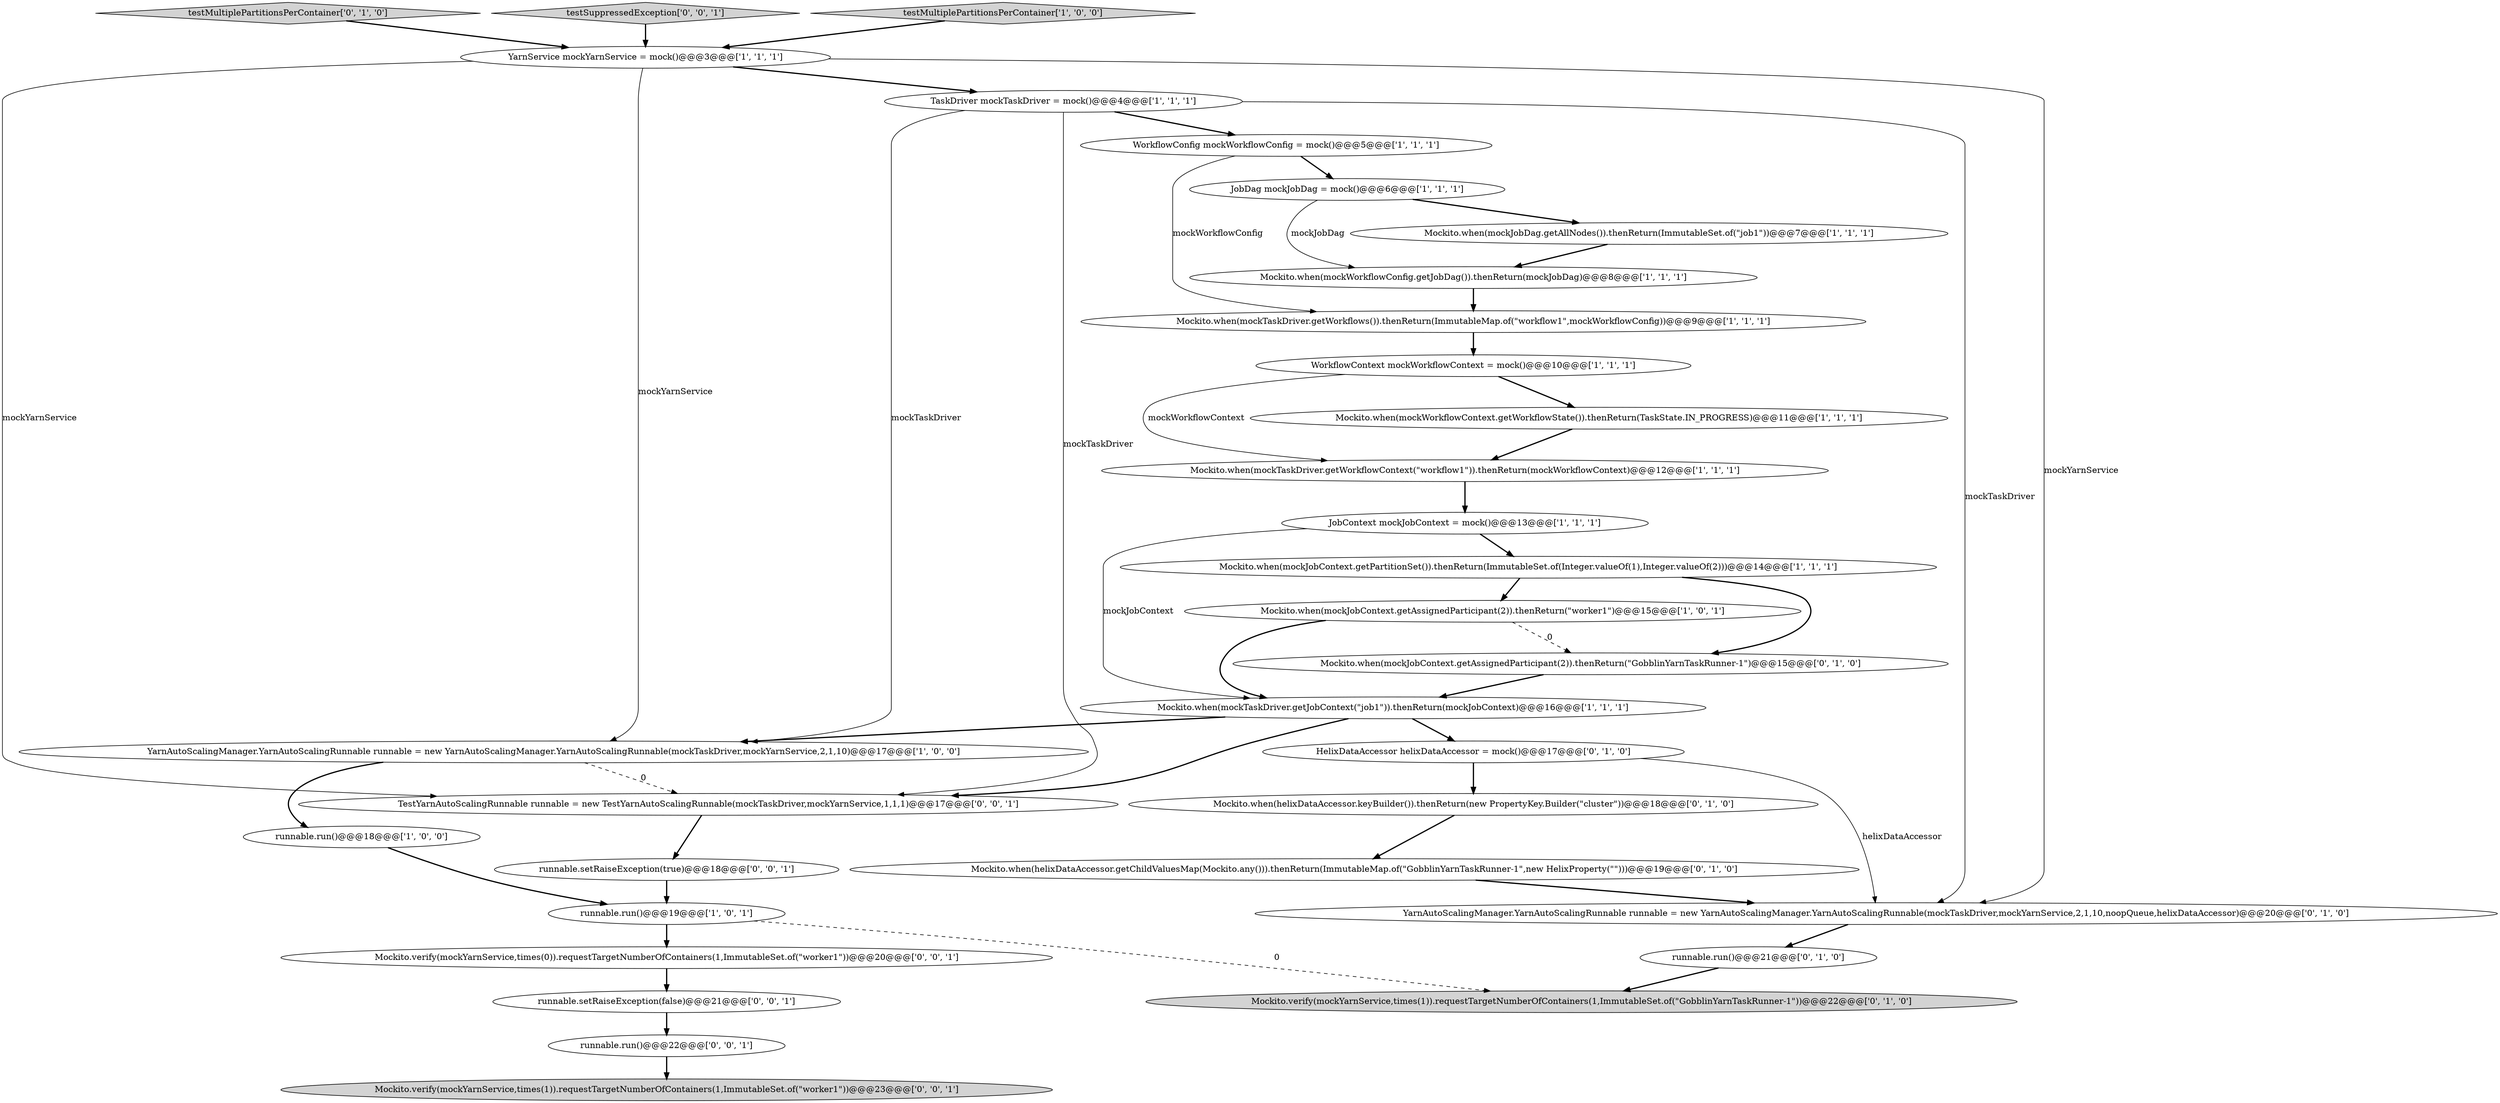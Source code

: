 digraph {
4 [style = filled, label = "WorkflowConfig mockWorkflowConfig = mock()@@@5@@@['1', '1', '1']", fillcolor = white, shape = ellipse image = "AAA0AAABBB1BBB"];
22 [style = filled, label = "Mockito.when(mockJobContext.getAssignedParticipant(2)).thenReturn(\"GobblinYarnTaskRunner-1\")@@@15@@@['0', '1', '0']", fillcolor = white, shape = ellipse image = "AAA1AAABBB2BBB"];
7 [style = filled, label = "runnable.run()@@@19@@@['1', '0', '1']", fillcolor = white, shape = ellipse image = "AAA0AAABBB1BBB"];
14 [style = filled, label = "Mockito.when(mockTaskDriver.getWorkflowContext(\"workflow1\")).thenReturn(mockWorkflowContext)@@@12@@@['1', '1', '1']", fillcolor = white, shape = ellipse image = "AAA0AAABBB1BBB"];
11 [style = filled, label = "WorkflowContext mockWorkflowContext = mock()@@@10@@@['1', '1', '1']", fillcolor = white, shape = ellipse image = "AAA0AAABBB1BBB"];
3 [style = filled, label = "YarnService mockYarnService = mock()@@@3@@@['1', '1', '1']", fillcolor = white, shape = ellipse image = "AAA0AAABBB1BBB"];
12 [style = filled, label = "JobContext mockJobContext = mock()@@@13@@@['1', '1', '1']", fillcolor = white, shape = ellipse image = "AAA0AAABBB1BBB"];
6 [style = filled, label = "YarnAutoScalingManager.YarnAutoScalingRunnable runnable = new YarnAutoScalingManager.YarnAutoScalingRunnable(mockTaskDriver,mockYarnService,2,1,10)@@@17@@@['1', '0', '0']", fillcolor = white, shape = ellipse image = "AAA0AAABBB1BBB"];
2 [style = filled, label = "Mockito.when(mockWorkflowContext.getWorkflowState()).thenReturn(TaskState.IN_PROGRESS)@@@11@@@['1', '1', '1']", fillcolor = white, shape = ellipse image = "AAA0AAABBB1BBB"];
21 [style = filled, label = "testMultiplePartitionsPerContainer['0', '1', '0']", fillcolor = lightgray, shape = diamond image = "AAA0AAABBB2BBB"];
9 [style = filled, label = "Mockito.when(mockTaskDriver.getWorkflows()).thenReturn(ImmutableMap.of(\"workflow1\",mockWorkflowConfig))@@@9@@@['1', '1', '1']", fillcolor = white, shape = ellipse image = "AAA0AAABBB1BBB"];
1 [style = filled, label = "TaskDriver mockTaskDriver = mock()@@@4@@@['1', '1', '1']", fillcolor = white, shape = ellipse image = "AAA0AAABBB1BBB"];
30 [style = filled, label = "testSuppressedException['0', '0', '1']", fillcolor = lightgray, shape = diamond image = "AAA0AAABBB3BBB"];
5 [style = filled, label = "testMultiplePartitionsPerContainer['1', '0', '0']", fillcolor = lightgray, shape = diamond image = "AAA0AAABBB1BBB"];
25 [style = filled, label = "YarnAutoScalingManager.YarnAutoScalingRunnable runnable = new YarnAutoScalingManager.YarnAutoScalingRunnable(mockTaskDriver,mockYarnService,2,1,10,noopQueue,helixDataAccessor)@@@20@@@['0', '1', '0']", fillcolor = white, shape = ellipse image = "AAA1AAABBB2BBB"];
23 [style = filled, label = "Mockito.when(helixDataAccessor.keyBuilder()).thenReturn(new PropertyKey.Builder(\"cluster\"))@@@18@@@['0', '1', '0']", fillcolor = white, shape = ellipse image = "AAA1AAABBB2BBB"];
27 [style = filled, label = "Mockito.verify(mockYarnService,times(0)).requestTargetNumberOfContainers(1,ImmutableSet.of(\"worker1\"))@@@20@@@['0', '0', '1']", fillcolor = white, shape = ellipse image = "AAA0AAABBB3BBB"];
19 [style = filled, label = "Mockito.when(helixDataAccessor.getChildValuesMap(Mockito.any())).thenReturn(ImmutableMap.of(\"GobblinYarnTaskRunner-1\",new HelixProperty(\"\")))@@@19@@@['0', '1', '0']", fillcolor = white, shape = ellipse image = "AAA1AAABBB2BBB"];
16 [style = filled, label = "Mockito.when(mockWorkflowConfig.getJobDag()).thenReturn(mockJobDag)@@@8@@@['1', '1', '1']", fillcolor = white, shape = ellipse image = "AAA0AAABBB1BBB"];
0 [style = filled, label = "Mockito.when(mockTaskDriver.getJobContext(\"job1\")).thenReturn(mockJobContext)@@@16@@@['1', '1', '1']", fillcolor = white, shape = ellipse image = "AAA0AAABBB1BBB"];
13 [style = filled, label = "Mockito.when(mockJobDag.getAllNodes()).thenReturn(ImmutableSet.of(\"job1\"))@@@7@@@['1', '1', '1']", fillcolor = white, shape = ellipse image = "AAA0AAABBB1BBB"];
18 [style = filled, label = "runnable.run()@@@21@@@['0', '1', '0']", fillcolor = white, shape = ellipse image = "AAA0AAABBB2BBB"];
28 [style = filled, label = "runnable.setRaiseException(true)@@@18@@@['0', '0', '1']", fillcolor = white, shape = ellipse image = "AAA0AAABBB3BBB"];
10 [style = filled, label = "JobDag mockJobDag = mock()@@@6@@@['1', '1', '1']", fillcolor = white, shape = ellipse image = "AAA0AAABBB1BBB"];
15 [style = filled, label = "Mockito.when(mockJobContext.getAssignedParticipant(2)).thenReturn(\"worker1\")@@@15@@@['1', '0', '1']", fillcolor = white, shape = ellipse image = "AAA0AAABBB1BBB"];
8 [style = filled, label = "Mockito.when(mockJobContext.getPartitionSet()).thenReturn(ImmutableSet.of(Integer.valueOf(1),Integer.valueOf(2)))@@@14@@@['1', '1', '1']", fillcolor = white, shape = ellipse image = "AAA0AAABBB1BBB"];
20 [style = filled, label = "HelixDataAccessor helixDataAccessor = mock()@@@17@@@['0', '1', '0']", fillcolor = white, shape = ellipse image = "AAA0AAABBB2BBB"];
26 [style = filled, label = "runnable.setRaiseException(false)@@@21@@@['0', '0', '1']", fillcolor = white, shape = ellipse image = "AAA0AAABBB3BBB"];
31 [style = filled, label = "TestYarnAutoScalingRunnable runnable = new TestYarnAutoScalingRunnable(mockTaskDriver,mockYarnService,1,1,1)@@@17@@@['0', '0', '1']", fillcolor = white, shape = ellipse image = "AAA0AAABBB3BBB"];
17 [style = filled, label = "runnable.run()@@@18@@@['1', '0', '0']", fillcolor = white, shape = ellipse image = "AAA0AAABBB1BBB"];
24 [style = filled, label = "Mockito.verify(mockYarnService,times(1)).requestTargetNumberOfContainers(1,ImmutableSet.of(\"GobblinYarnTaskRunner-1\"))@@@22@@@['0', '1', '0']", fillcolor = lightgray, shape = ellipse image = "AAA1AAABBB2BBB"];
32 [style = filled, label = "Mockito.verify(mockYarnService,times(1)).requestTargetNumberOfContainers(1,ImmutableSet.of(\"worker1\"))@@@23@@@['0', '0', '1']", fillcolor = lightgray, shape = ellipse image = "AAA0AAABBB3BBB"];
29 [style = filled, label = "runnable.run()@@@22@@@['0', '0', '1']", fillcolor = white, shape = ellipse image = "AAA0AAABBB3BBB"];
0->6 [style = bold, label=""];
28->7 [style = bold, label=""];
20->25 [style = solid, label="helixDataAccessor"];
20->23 [style = bold, label=""];
6->31 [style = dashed, label="0"];
21->3 [style = bold, label=""];
15->22 [style = dashed, label="0"];
9->11 [style = bold, label=""];
23->19 [style = bold, label=""];
7->24 [style = dashed, label="0"];
22->0 [style = bold, label=""];
18->24 [style = bold, label=""];
11->14 [style = solid, label="mockWorkflowContext"];
14->12 [style = bold, label=""];
6->17 [style = bold, label=""];
25->18 [style = bold, label=""];
11->2 [style = bold, label=""];
3->1 [style = bold, label=""];
0->31 [style = bold, label=""];
19->25 [style = bold, label=""];
0->20 [style = bold, label=""];
15->0 [style = bold, label=""];
1->6 [style = solid, label="mockTaskDriver"];
1->31 [style = solid, label="mockTaskDriver"];
29->32 [style = bold, label=""];
10->13 [style = bold, label=""];
4->9 [style = solid, label="mockWorkflowConfig"];
13->16 [style = bold, label=""];
30->3 [style = bold, label=""];
12->0 [style = solid, label="mockJobContext"];
8->22 [style = bold, label=""];
27->26 [style = bold, label=""];
1->4 [style = bold, label=""];
4->10 [style = bold, label=""];
3->31 [style = solid, label="mockYarnService"];
2->14 [style = bold, label=""];
5->3 [style = bold, label=""];
10->16 [style = solid, label="mockJobDag"];
17->7 [style = bold, label=""];
31->28 [style = bold, label=""];
12->8 [style = bold, label=""];
3->6 [style = solid, label="mockYarnService"];
26->29 [style = bold, label=""];
3->25 [style = solid, label="mockYarnService"];
1->25 [style = solid, label="mockTaskDriver"];
8->15 [style = bold, label=""];
7->27 [style = bold, label=""];
16->9 [style = bold, label=""];
}
